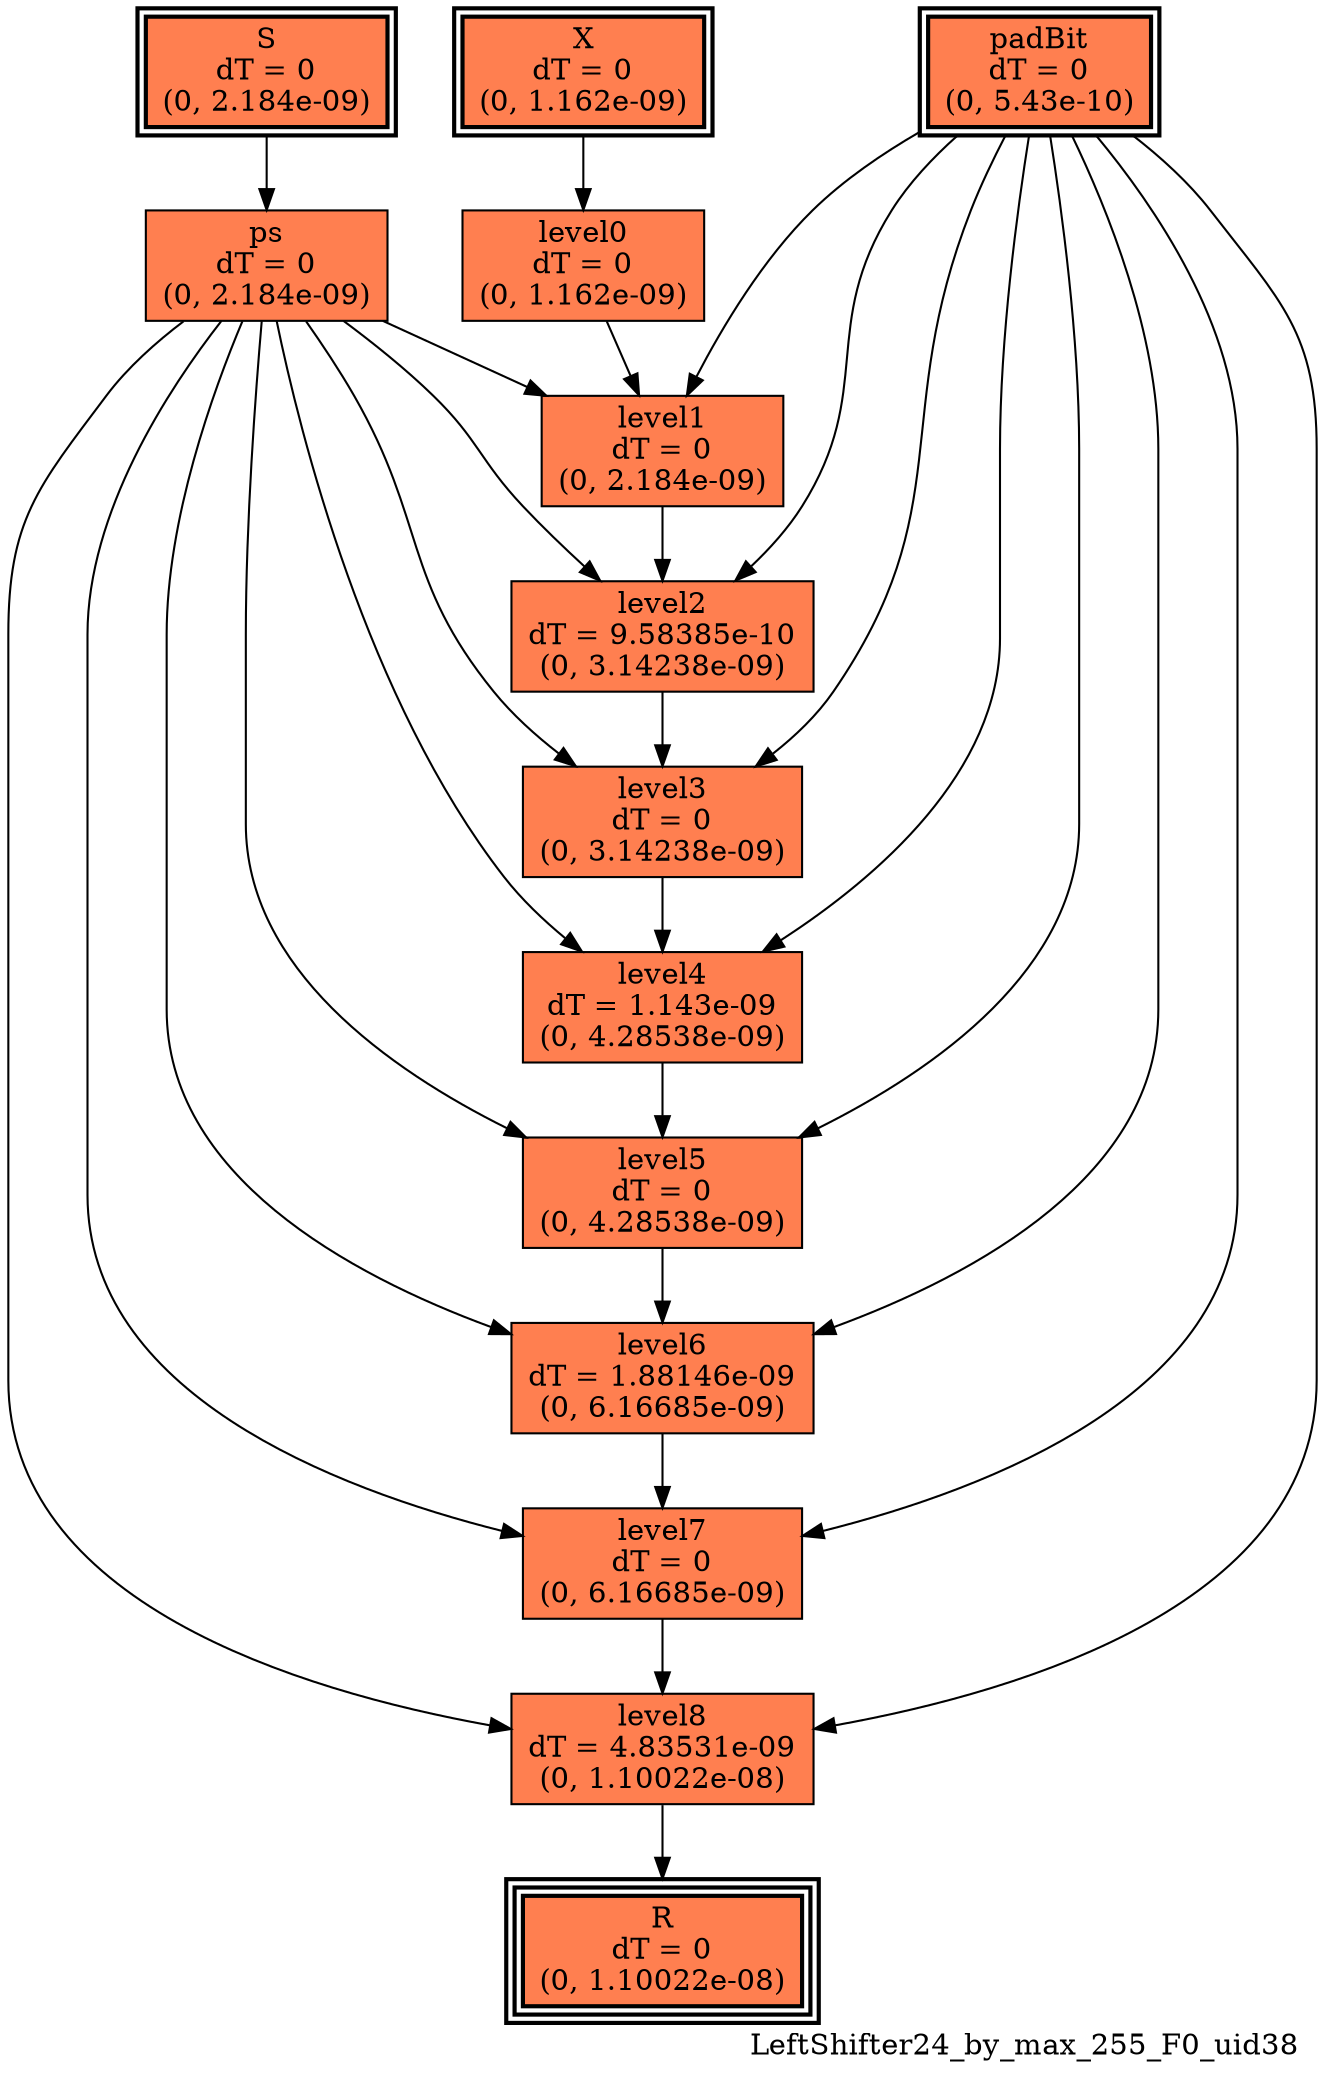 digraph LeftShifter24_by_max_255_F0_uid38
{
	//graph drawing options
	label=LeftShifter24_by_max_255_F0_uid38;
	labelloc=bottom;
	labeljust=right;
	ratio=auto;
	nodesep=0.25;
	ranksep=0.5;

	//input/output signals of operator LeftShifter24_by_max_255_F0_uid38
	X__LeftShifter24_by_max_255_F0_uid38 [ label="X\ndT = 0\n(0, 1.162e-09)", shape=box, color=black, style="bold, filled", fillcolor=coral, peripheries=2 ];
	S__LeftShifter24_by_max_255_F0_uid38 [ label="S\ndT = 0\n(0, 2.184e-09)", shape=box, color=black, style="bold, filled", fillcolor=coral, peripheries=2 ];
	padBit__LeftShifter24_by_max_255_F0_uid38 [ label="padBit\ndT = 0\n(0, 5.43e-10)", shape=box, color=black, style="bold, filled", fillcolor=coral, peripheries=2 ];
	R__LeftShifter24_by_max_255_F0_uid38 [ label="R\ndT = 0\n(0, 1.10022e-08)", shape=box, color=black, style="bold, filled", fillcolor=coral, peripheries=3 ];
	{rank=same X__LeftShifter24_by_max_255_F0_uid38, S__LeftShifter24_by_max_255_F0_uid38, padBit__LeftShifter24_by_max_255_F0_uid38};
	{rank=same R__LeftShifter24_by_max_255_F0_uid38};
	//internal signals of operator LeftShifter24_by_max_255_F0_uid38
	ps__LeftShifter24_by_max_255_F0_uid38 [ label="ps\ndT = 0\n(0, 2.184e-09)", shape=box, color=black, style=filled, fillcolor=coral, peripheries=1 ];
	level0__LeftShifter24_by_max_255_F0_uid38 [ label="level0\ndT = 0\n(0, 1.162e-09)", shape=box, color=black, style=filled, fillcolor=coral, peripheries=1 ];
	level1__LeftShifter24_by_max_255_F0_uid38 [ label="level1\ndT = 0\n(0, 2.184e-09)", shape=box, color=black, style=filled, fillcolor=coral, peripheries=1 ];
	level2__LeftShifter24_by_max_255_F0_uid38 [ label="level2\ndT = 9.58385e-10\n(0, 3.14238e-09)", shape=box, color=black, style=filled, fillcolor=coral, peripheries=1 ];
	level3__LeftShifter24_by_max_255_F0_uid38 [ label="level3\ndT = 0\n(0, 3.14238e-09)", shape=box, color=black, style=filled, fillcolor=coral, peripheries=1 ];
	level4__LeftShifter24_by_max_255_F0_uid38 [ label="level4\ndT = 1.143e-09\n(0, 4.28538e-09)", shape=box, color=black, style=filled, fillcolor=coral, peripheries=1 ];
	level5__LeftShifter24_by_max_255_F0_uid38 [ label="level5\ndT = 0\n(0, 4.28538e-09)", shape=box, color=black, style=filled, fillcolor=coral, peripheries=1 ];
	level6__LeftShifter24_by_max_255_F0_uid38 [ label="level6\ndT = 1.88146e-09\n(0, 6.16685e-09)", shape=box, color=black, style=filled, fillcolor=coral, peripheries=1 ];
	level7__LeftShifter24_by_max_255_F0_uid38 [ label="level7\ndT = 0\n(0, 6.16685e-09)", shape=box, color=black, style=filled, fillcolor=coral, peripheries=1 ];
	level8__LeftShifter24_by_max_255_F0_uid38 [ label="level8\ndT = 4.83531e-09\n(0, 1.10022e-08)", shape=box, color=black, style=filled, fillcolor=coral, peripheries=1 ];

	//subcomponents of operator LeftShifter24_by_max_255_F0_uid38

	//input and internal signal connections of operator LeftShifter24_by_max_255_F0_uid38
	X__LeftShifter24_by_max_255_F0_uid38 -> level0__LeftShifter24_by_max_255_F0_uid38 [ arrowhead=normal, arrowsize=1.0, arrowtail=normal, color=black, dir=forward  ];
	S__LeftShifter24_by_max_255_F0_uid38 -> ps__LeftShifter24_by_max_255_F0_uid38 [ arrowhead=normal, arrowsize=1.0, arrowtail=normal, color=black, dir=forward  ];
	padBit__LeftShifter24_by_max_255_F0_uid38 -> level1__LeftShifter24_by_max_255_F0_uid38 [ arrowhead=normal, arrowsize=1.0, arrowtail=normal, color=black, dir=forward  ];
	padBit__LeftShifter24_by_max_255_F0_uid38 -> level2__LeftShifter24_by_max_255_F0_uid38 [ arrowhead=normal, arrowsize=1.0, arrowtail=normal, color=black, dir=forward  ];
	padBit__LeftShifter24_by_max_255_F0_uid38 -> level3__LeftShifter24_by_max_255_F0_uid38 [ arrowhead=normal, arrowsize=1.0, arrowtail=normal, color=black, dir=forward  ];
	padBit__LeftShifter24_by_max_255_F0_uid38 -> level4__LeftShifter24_by_max_255_F0_uid38 [ arrowhead=normal, arrowsize=1.0, arrowtail=normal, color=black, dir=forward  ];
	padBit__LeftShifter24_by_max_255_F0_uid38 -> level5__LeftShifter24_by_max_255_F0_uid38 [ arrowhead=normal, arrowsize=1.0, arrowtail=normal, color=black, dir=forward  ];
	padBit__LeftShifter24_by_max_255_F0_uid38 -> level6__LeftShifter24_by_max_255_F0_uid38 [ arrowhead=normal, arrowsize=1.0, arrowtail=normal, color=black, dir=forward  ];
	padBit__LeftShifter24_by_max_255_F0_uid38 -> level7__LeftShifter24_by_max_255_F0_uid38 [ arrowhead=normal, arrowsize=1.0, arrowtail=normal, color=black, dir=forward  ];
	padBit__LeftShifter24_by_max_255_F0_uid38 -> level8__LeftShifter24_by_max_255_F0_uid38 [ arrowhead=normal, arrowsize=1.0, arrowtail=normal, color=black, dir=forward  ];
	ps__LeftShifter24_by_max_255_F0_uid38 -> level1__LeftShifter24_by_max_255_F0_uid38 [ arrowhead=normal, arrowsize=1.0, arrowtail=normal, color=black, dir=forward  ];
	ps__LeftShifter24_by_max_255_F0_uid38 -> level2__LeftShifter24_by_max_255_F0_uid38 [ arrowhead=normal, arrowsize=1.0, arrowtail=normal, color=black, dir=forward  ];
	ps__LeftShifter24_by_max_255_F0_uid38 -> level3__LeftShifter24_by_max_255_F0_uid38 [ arrowhead=normal, arrowsize=1.0, arrowtail=normal, color=black, dir=forward  ];
	ps__LeftShifter24_by_max_255_F0_uid38 -> level4__LeftShifter24_by_max_255_F0_uid38 [ arrowhead=normal, arrowsize=1.0, arrowtail=normal, color=black, dir=forward  ];
	ps__LeftShifter24_by_max_255_F0_uid38 -> level5__LeftShifter24_by_max_255_F0_uid38 [ arrowhead=normal, arrowsize=1.0, arrowtail=normal, color=black, dir=forward  ];
	ps__LeftShifter24_by_max_255_F0_uid38 -> level6__LeftShifter24_by_max_255_F0_uid38 [ arrowhead=normal, arrowsize=1.0, arrowtail=normal, color=black, dir=forward  ];
	ps__LeftShifter24_by_max_255_F0_uid38 -> level7__LeftShifter24_by_max_255_F0_uid38 [ arrowhead=normal, arrowsize=1.0, arrowtail=normal, color=black, dir=forward  ];
	ps__LeftShifter24_by_max_255_F0_uid38 -> level8__LeftShifter24_by_max_255_F0_uid38 [ arrowhead=normal, arrowsize=1.0, arrowtail=normal, color=black, dir=forward  ];
	level0__LeftShifter24_by_max_255_F0_uid38 -> level1__LeftShifter24_by_max_255_F0_uid38 [ arrowhead=normal, arrowsize=1.0, arrowtail=normal, color=black, dir=forward  ];
	level1__LeftShifter24_by_max_255_F0_uid38 -> level2__LeftShifter24_by_max_255_F0_uid38 [ arrowhead=normal, arrowsize=1.0, arrowtail=normal, color=black, dir=forward  ];
	level2__LeftShifter24_by_max_255_F0_uid38 -> level3__LeftShifter24_by_max_255_F0_uid38 [ arrowhead=normal, arrowsize=1.0, arrowtail=normal, color=black, dir=forward  ];
	level3__LeftShifter24_by_max_255_F0_uid38 -> level4__LeftShifter24_by_max_255_F0_uid38 [ arrowhead=normal, arrowsize=1.0, arrowtail=normal, color=black, dir=forward  ];
	level4__LeftShifter24_by_max_255_F0_uid38 -> level5__LeftShifter24_by_max_255_F0_uid38 [ arrowhead=normal, arrowsize=1.0, arrowtail=normal, color=black, dir=forward  ];
	level5__LeftShifter24_by_max_255_F0_uid38 -> level6__LeftShifter24_by_max_255_F0_uid38 [ arrowhead=normal, arrowsize=1.0, arrowtail=normal, color=black, dir=forward  ];
	level6__LeftShifter24_by_max_255_F0_uid38 -> level7__LeftShifter24_by_max_255_F0_uid38 [ arrowhead=normal, arrowsize=1.0, arrowtail=normal, color=black, dir=forward  ];
	level7__LeftShifter24_by_max_255_F0_uid38 -> level8__LeftShifter24_by_max_255_F0_uid38 [ arrowhead=normal, arrowsize=1.0, arrowtail=normal, color=black, dir=forward  ];
	level8__LeftShifter24_by_max_255_F0_uid38 -> R__LeftShifter24_by_max_255_F0_uid38 [ arrowhead=normal, arrowsize=1.0, arrowtail=normal, color=black, dir=forward  ];
}

